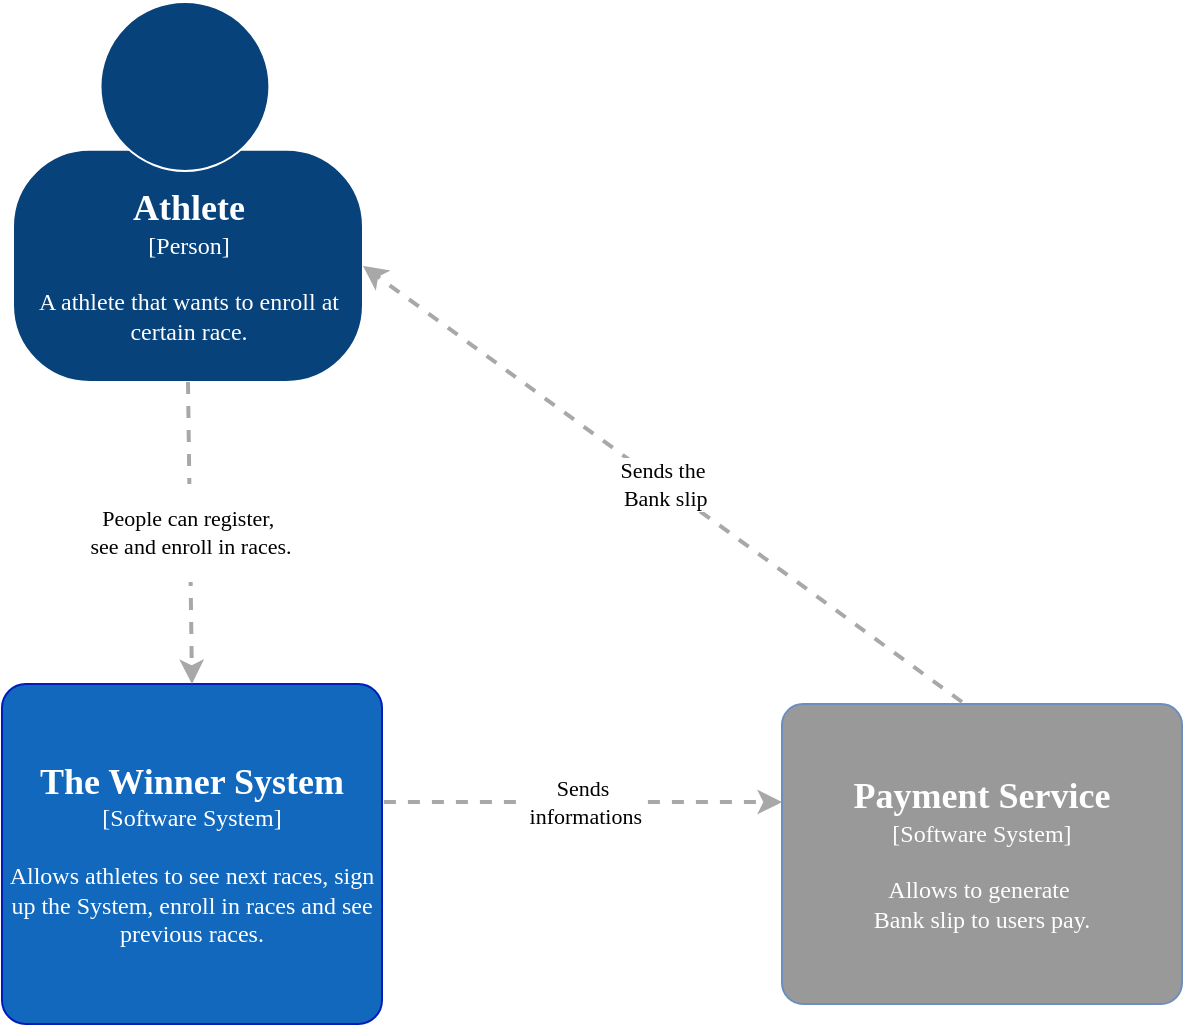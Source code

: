 <mxfile version="11.0.1" type="device"><diagram id="_-Ekg7XP_iClkIV3hk10" name="1 - System Context"><mxGraphModel dx="2066" dy="779" grid="1" gridSize="10" guides="1" tooltips="1" connect="1" arrows="1" fold="1" page="1" pageScale="1" pageWidth="850" pageHeight="1100" math="0" shadow="0"><root><mxCell id="0"/><mxCell id="1" parent="0"/><mxCell id="wgO5FJhoNVPdvLoM0hGf-1" value="" style="group;rounded=0;labelBackgroundColor=none;fillColor=none;fontColor=#000000;align=center;html=1;fontFamily=Verdana;" vertex="1" connectable="0" parent="1"><mxGeometry x="145.5" y="130" width="175" height="190" as="geometry"/><C4Person as="c4"/></mxCell><object label="&lt;font face=&quot;Verdana&quot;&gt;&lt;span&gt;&lt;span style=&quot;font-size: 18px&quot;&gt;&lt;b&gt;Athlete&lt;/b&gt;&lt;/span&gt;&lt;br&gt;[Person]&lt;/span&gt;&lt;br&gt;&lt;/font&gt;&lt;div&gt;&lt;font face=&quot;Verdana&quot;&gt;&lt;br&gt;&lt;/font&gt;&lt;/div&gt;&lt;div&gt;&lt;font face=&quot;Verdana&quot;&gt;A athlete that wants to enroll&amp;nbsp;&lt;/font&gt;&lt;span style=&quot;font-family: &amp;#34;verdana&amp;#34;&quot;&gt;at certain race.&lt;/span&gt;&lt;/div&gt;" placeholders="1" c4Name="name" c4Type="body" c4Description="Beschreibung" id="wgO5FJhoNVPdvLoM0hGf-2"><mxCell style="rounded=1;whiteSpace=wrap;html=1;labelBackgroundColor=none;fillColor=#08427B;align=center;arcSize=33;strokeColor=#FFFFFF;fontColor=#ffffff;shadow=0;" vertex="1" parent="wgO5FJhoNVPdvLoM0hGf-1"><mxGeometry y="73.889" width="175" height="116.111" as="geometry"/><C4Person as="c4"/></mxCell></object><mxCell id="wgO5FJhoNVPdvLoM0hGf-3" value="" style="ellipse;whiteSpace=wrap;html=1;aspect=fixed;rounded=0;labelBackgroundColor=none;fillColor=#08427B;fontSize=12;align=center;strokeColor=#FFFFFF;fontColor=#ffffff;shadow=0;" vertex="1" parent="wgO5FJhoNVPdvLoM0hGf-1"><mxGeometry x="43.75" width="84.444" height="84.444" as="geometry"/><C4Person as="c4"/></mxCell><object label="&lt;font style=&quot;font-size: 18px&quot; face=&quot;Verdana&quot;&gt;&lt;b&gt;The Winner System&lt;/b&gt;&lt;/font&gt;&lt;div&gt;&lt;font face=&quot;Verdana&quot;&gt;[Software System]&lt;/font&gt;&lt;/div&gt;&lt;div&gt;&lt;font face=&quot;Verdana&quot;&gt;&lt;br&gt;&lt;/font&gt;&lt;/div&gt;&lt;font face=&quot;Verdana&quot;&gt;Allows athletes to see next races, sign up the System, enroll in races and see previous races&lt;/font&gt;&lt;span style=&quot;font-family: &amp;#34;verdana&amp;#34;&quot;&gt;.&lt;/span&gt;&lt;font face=&quot;Verdana&quot;&gt;&lt;br&gt;&lt;/font&gt;" placeholders="1" c4Name="name" c4Type="SoftwareSystem" c4Description="Beschreibung" id="wgO5FJhoNVPdvLoM0hGf-6"><mxCell style="rounded=1;whiteSpace=wrap;html=1;labelBackgroundColor=none;fillColor=#1268BD;fontColor=#ffffff;align=center;arcSize=7;strokeColor=#001DBC;" vertex="1" parent="1"><mxGeometry x="140" y="471" width="190" height="170" as="geometry"/><C4SoftwareSystem as="c4"/></mxCell></object><object label="&lt;font color=&quot;#ffffff&quot; face=&quot;Verdana&quot; size=&quot;1&quot;&gt;&lt;b style=&quot;font-size: 18px&quot;&gt;Payment Service&lt;/b&gt;&lt;/font&gt;&lt;div&gt;&lt;font color=&quot;#ffffff&quot; face=&quot;Verdana&quot;&gt;[Software System]&lt;/font&gt;&lt;/div&gt;&lt;div&gt;&lt;font color=&quot;#ffffff&quot; face=&quot;Verdana&quot;&gt;&lt;br&gt;&lt;/font&gt;&lt;/div&gt;&lt;div&gt;&lt;font color=&quot;#ffffff&quot; face=&quot;Verdana&quot;&gt;Allows to generate&amp;nbsp;&lt;/font&gt;&lt;/div&gt;&lt;font color=&quot;#ffffff&quot; face=&quot;Verdana&quot;&gt;Bank slip to users pay.&lt;br&gt;&lt;/font&gt;" placeholders="1" c4Name="name" c4Type="SoftwareSystem" c4Description="Beschreibung" id="wgO5FJhoNVPdvLoM0hGf-7"><mxCell style="rounded=1;whiteSpace=wrap;html=1;labelBackgroundColor=none;fillColor=#999999;fontColor=#000000;align=center;arcSize=7;strokeColor=#6c8ebf;fontStyle=0" vertex="1" parent="1"><mxGeometry x="530" y="481" width="200" height="150" as="geometry"/><C4SoftwareSystem as="c4"/></mxCell></object><object label="&lt;div style=&quot;text-align: left&quot;&gt;&lt;p style=&quot;text-align: center&quot;&gt;&lt;font face=&quot;Verdana&quot;&gt;People can register,&amp;nbsp;&lt;br&gt;see and enroll in races.&lt;/font&gt;&lt;/p&gt;&lt;/div&gt;" c4Type="Relationship" c4Description="Beschreibung" c4Technology="technology" id="wgO5FJhoNVPdvLoM0hGf-8"><mxCell style="edgeStyle=none;rounded=0;html=1;entryX=0.5;entryY=0;jettySize=auto;orthogonalLoop=1;strokeColor=#A8A8A8;strokeWidth=2;fontColor=#000000;jumpStyle=none;dashed=1;exitX=0.5;exitY=1;exitDx=0;exitDy=0;entryDx=0;entryDy=0;" edge="1" parent="1" source="wgO5FJhoNVPdvLoM0hGf-2" target="wgO5FJhoNVPdvLoM0hGf-6"><mxGeometry width="160" relative="1" as="geometry"><mxPoint x="-20" y="561" as="sourcePoint"/><mxPoint x="140" y="561" as="targetPoint"/></mxGeometry><C4Relationship as="c4"/></mxCell></object><object label="&lt;div style=&quot;text-align: left&quot;&gt;&lt;div style=&quot;text-align: center&quot;&gt;&lt;font face=&quot;Verdana&quot;&gt;Sends&lt;/font&gt;&lt;/div&gt;&lt;div style=&quot;text-align: center&quot;&gt;&lt;font face=&quot;Verdana&quot;&gt;&amp;nbsp;informations&lt;/font&gt;&lt;/div&gt;&lt;/div&gt;" c4Type="Relationship" c4Description="Beschreibung" c4Technology="technology" id="wgO5FJhoNVPdvLoM0hGf-9"><mxCell style="edgeStyle=none;rounded=0;html=1;entryX=0;entryY=0.327;jettySize=auto;orthogonalLoop=1;strokeColor=#A8A8A8;strokeWidth=2;fontColor=#000000;jumpStyle=none;dashed=1;exitX=1.005;exitY=0.347;exitDx=0;exitDy=0;entryDx=0;entryDy=0;entryPerimeter=0;exitPerimeter=0;" edge="1" parent="1" source="wgO5FJhoNVPdvLoM0hGf-6" target="wgO5FJhoNVPdvLoM0hGf-7"><mxGeometry width="160" relative="1" as="geometry"><mxPoint x="123" y="550.5" as="sourcePoint"/><mxPoint x="283" y="550.5" as="targetPoint"/></mxGeometry><C4Relationship as="c4"/></mxCell></object><object label="&lt;div style=&quot;text-align: left&quot;&gt;&lt;div style=&quot;text-align: center&quot;&gt;&lt;font face=&quot;Verdana&quot;&gt;Sends the&lt;/font&gt;&lt;/div&gt;&lt;div style=&quot;text-align: center&quot;&gt;&lt;font face=&quot;Verdana&quot;&gt;&amp;nbsp;Bank slip&lt;/font&gt;&lt;/div&gt;&lt;/div&gt;" c4Type="Relationship" c4Description="Beschreibung" c4Technology="technology" id="wgO5FJhoNVPdvLoM0hGf-10"><mxCell style="edgeStyle=none;rounded=0;html=1;entryX=1;entryY=0.5;jettySize=auto;orthogonalLoop=1;strokeColor=#A8A8A8;strokeWidth=2;fontColor=#000000;jumpStyle=none;dashed=1;entryDx=0;entryDy=0;" edge="1" parent="1" target="wgO5FJhoNVPdvLoM0hGf-2"><mxGeometry width="160" relative="1" as="geometry"><mxPoint x="620" y="480" as="sourcePoint"/><mxPoint x="540" y="566" as="targetPoint"/></mxGeometry><C4Relationship as="c4"/></mxCell></object></root></mxGraphModel></diagram><diagram id="HxGdoCXo6wrOsIMlpLBI" name="2 - Container Diagram"><mxGraphModel dx="1186" dy="749" grid="1" gridSize="10" guides="1" tooltips="1" connect="1" arrows="1" fold="1" page="1" pageScale="1" pageWidth="850" pageHeight="1100" math="0" shadow="0"><root><mxCell id="93VeUzuiytVKtpwv_w4b-0"/><mxCell id="93VeUzuiytVKtpwv_w4b-1" parent="93VeUzuiytVKtpwv_w4b-0"/><mxCell id="vTeoPodxEQFVl2NRIGu_-8" value="" style="rounded=0;whiteSpace=wrap;html=1;shadow=0;strokeColor=#999999;fillColor=none;fontFamily=Verdana;dashed=1;strokeWidth=2;" vertex="1" parent="93VeUzuiytVKtpwv_w4b-1"><mxGeometry x="70" y="360" width="680" height="444" as="geometry"/></mxCell><mxCell id="vTeoPodxEQFVl2NRIGu_-0" value="" style="group;rounded=0;labelBackgroundColor=none;fillColor=none;fontColor=#000000;align=center;html=1;fontFamily=Verdana;" vertex="1" connectable="0" parent="93VeUzuiytVKtpwv_w4b-1"><mxGeometry x="322.5" y="9" width="175" height="190" as="geometry"/><C4Person as="c4"/></mxCell><object label="&lt;font face=&quot;Verdana&quot;&gt;&lt;span&gt;&lt;span style=&quot;font-size: 18px&quot;&gt;&lt;b&gt;Athlete&lt;/b&gt;&lt;/span&gt;&lt;br&gt;[Person]&lt;/span&gt;&lt;br&gt;&lt;/font&gt;&lt;div&gt;&lt;font face=&quot;Verdana&quot;&gt;&lt;br&gt;&lt;/font&gt;&lt;/div&gt;&lt;div&gt;&lt;font face=&quot;Verdana&quot;&gt;A athlete that wants to enroll&amp;nbsp;&lt;/font&gt;&lt;span style=&quot;font-family: &amp;#34;verdana&amp;#34;&quot;&gt;at certain race.&lt;/span&gt;&lt;/div&gt;" placeholders="1" c4Name="name" c4Type="body" c4Description="Beschreibung" id="vTeoPodxEQFVl2NRIGu_-1"><mxCell style="rounded=1;whiteSpace=wrap;html=1;labelBackgroundColor=none;fillColor=#08427B;align=center;arcSize=33;strokeColor=#FFFFFF;fontColor=#ffffff;shadow=0;" vertex="1" parent="vTeoPodxEQFVl2NRIGu_-0"><mxGeometry y="73.889" width="175" height="116.111" as="geometry"/><C4Person as="c4"/></mxCell></object><mxCell id="vTeoPodxEQFVl2NRIGu_-2" value="" style="ellipse;whiteSpace=wrap;html=1;aspect=fixed;rounded=0;labelBackgroundColor=none;fillColor=#08427B;fontSize=12;align=center;strokeColor=#FFFFFF;fontColor=#ffffff;shadow=0;" vertex="1" parent="vTeoPodxEQFVl2NRIGu_-0"><mxGeometry x="43.75" width="84.444" height="84.444" as="geometry"/><C4Person as="c4"/></mxCell><object label="&lt;font style=&quot;font-size: 18px&quot; face=&quot;Verdana&quot;&gt;&lt;b&gt;Winapi&lt;/b&gt;&lt;/font&gt;&lt;div&gt;&lt;font face=&quot;Verdana&quot;&gt;[Container: ASP.NET Core Web API]&lt;/font&gt;&lt;/div&gt;&lt;div&gt;&lt;font face=&quot;Verdana&quot;&gt;&lt;br&gt;&lt;/font&gt;&lt;/div&gt;&lt;font face=&quot;Verdana&quot;&gt;It allows doing CRUD operations into Database.&lt;br&gt;&lt;/font&gt;" placeholders="1" c4Name="name" c4Type="SoftwareSystem" c4Description="Beschreibung" id="vTeoPodxEQFVl2NRIGu_-3"><mxCell style="rounded=1;whiteSpace=wrap;html=1;labelBackgroundColor=none;fillColor=#1268BD;fontColor=#ffffff;align=center;arcSize=7;strokeColor=#001DBC;" vertex="1" parent="93VeUzuiytVKtpwv_w4b-1"><mxGeometry x="110" y="600" width="180" height="150" as="geometry"/><C4SoftwareSystem as="c4"/></mxCell></object><object label="&lt;font color=&quot;#ffffff&quot; face=&quot;Verdana&quot; size=&quot;1&quot;&gt;&lt;b style=&quot;font-size: 18px&quot;&gt;Payment Service&lt;/b&gt;&lt;/font&gt;&lt;div&gt;&lt;font color=&quot;#ffffff&quot; face=&quot;Verdana&quot;&gt;[Software System]&lt;/font&gt;&lt;/div&gt;&lt;div&gt;&lt;font color=&quot;#ffffff&quot; face=&quot;Verdana&quot;&gt;&lt;br&gt;&lt;/font&gt;&lt;/div&gt;&lt;div&gt;&lt;font color=&quot;#ffffff&quot; face=&quot;Verdana&quot;&gt;Allows to generate&amp;nbsp;&lt;/font&gt;&lt;/div&gt;&lt;font color=&quot;#ffffff&quot; face=&quot;Verdana&quot;&gt;Bank slip to users pay.&lt;br&gt;&lt;/font&gt;" placeholders="1" c4Name="name" c4Type="SoftwareSystem" c4Description="Beschreibung" id="vTeoPodxEQFVl2NRIGu_-4"><mxCell style="rounded=1;whiteSpace=wrap;html=1;labelBackgroundColor=none;fillColor=#999999;fontColor=#000000;align=center;arcSize=7;strokeColor=#6c8ebf;fontStyle=0" vertex="1" parent="93VeUzuiytVKtpwv_w4b-1"><mxGeometry x="1000" y="390" width="200" height="150" as="geometry"/><C4SoftwareSystem as="c4"/></mxCell></object><object label="&lt;div style=&quot;text-align: left&quot;&gt;&lt;p style=&quot;text-align: center&quot;&gt;&lt;font face=&quot;Verdana&quot;&gt;People can register,&amp;nbsp;&lt;br&gt;see and enroll in races.&lt;/font&gt;&lt;/p&gt;&lt;/div&gt;" c4Type="Relationship" c4Description="Beschreibung" c4Technology="technology" id="vTeoPodxEQFVl2NRIGu_-5"><mxCell style="edgeStyle=none;rounded=0;html=1;jettySize=auto;orthogonalLoop=1;strokeColor=#A8A8A8;strokeWidth=2;fontColor=#000000;jumpStyle=none;dashed=1;exitX=0.5;exitY=1;exitDx=0;exitDy=0;entryX=0.5;entryY=0;entryDx=0;entryDy=0;" edge="1" parent="93VeUzuiytVKtpwv_w4b-1" source="vTeoPodxEQFVl2NRIGu_-1" target="dthwy9ivSVRzKdQeDeHX-2"><mxGeometry width="160" relative="1" as="geometry"><mxPoint x="-14.5" y="461" as="sourcePoint"/><mxPoint x="239" y="410" as="targetPoint"/></mxGeometry><C4Relationship as="c4"/></mxCell></object><object label="&lt;div style=&quot;text-align: left&quot;&gt;&lt;div style=&quot;text-align: center&quot;&gt;&lt;font face=&quot;Verdana&quot;&gt;Sends&lt;/font&gt;&lt;/div&gt;&lt;div style=&quot;text-align: center&quot;&gt;&lt;font face=&quot;Verdana&quot;&gt;&amp;nbsp;informations&lt;/font&gt;&lt;/div&gt;&lt;/div&gt;" c4Type="Relationship" c4Description="Beschreibung" c4Technology="technology" id="vTeoPodxEQFVl2NRIGu_-6"><mxCell style="edgeStyle=none;rounded=0;html=1;entryX=0;entryY=0.5;jettySize=auto;orthogonalLoop=1;strokeColor=#A8A8A8;strokeWidth=2;fontColor=#000000;jumpStyle=none;dashed=1;entryDx=0;entryDy=0;exitX=1;exitY=0.5;exitDx=0;exitDy=0;" edge="1" parent="93VeUzuiytVKtpwv_w4b-1" source="dthwy9ivSVRzKdQeDeHX-3" target="vTeoPodxEQFVl2NRIGu_-4"><mxGeometry width="160" relative="1" as="geometry"><mxPoint x="128.5" y="450.5" as="sourcePoint"/><mxPoint x="288.5" y="450.5" as="targetPoint"/></mxGeometry><C4Relationship as="c4"/></mxCell></object><object label="&lt;div style=&quot;text-align: left&quot;&gt;&lt;div style=&quot;text-align: center&quot;&gt;&lt;font face=&quot;Verdana&quot;&gt;Sends the&lt;/font&gt;&lt;/div&gt;&lt;div style=&quot;text-align: center&quot;&gt;&lt;font face=&quot;Verdana&quot;&gt;&amp;nbsp;Bank slip&lt;/font&gt;&lt;/div&gt;&lt;/div&gt;" c4Type="Relationship" c4Description="Beschreibung" c4Technology="technology" id="vTeoPodxEQFVl2NRIGu_-7"><mxCell style="edgeStyle=none;rounded=0;html=1;entryX=1;entryY=0.5;jettySize=auto;orthogonalLoop=1;strokeColor=#A8A8A8;strokeWidth=2;fontColor=#000000;jumpStyle=none;dashed=1;entryDx=0;entryDy=0;exitX=0.25;exitY=0;exitDx=0;exitDy=0;" edge="1" parent="93VeUzuiytVKtpwv_w4b-1" target="vTeoPodxEQFVl2NRIGu_-1" source="vTeoPodxEQFVl2NRIGu_-4"><mxGeometry width="160" relative="1" as="geometry"><mxPoint x="625.5" y="380" as="sourcePoint"/><mxPoint x="545.5" y="466" as="targetPoint"/></mxGeometry><C4Relationship as="c4"/></mxCell></object><object label="&lt;span&gt;&lt;font color=&quot;#ffffff&quot; face=&quot;Verdana&quot; size=&quot;1&quot;&gt;&lt;b style=&quot;font-size: 18px&quot;&gt;Database&lt;/b&gt;&lt;/font&gt;&lt;/span&gt;&lt;div&gt;&lt;font color=&quot;#ffffff&quot; face=&quot;Verdana&quot;&gt;[Container:&amp;nbsp;MongoDB]&lt;/font&gt;&lt;/div&gt;&lt;div&gt;&lt;font color=&quot;#ffffff&quot; face=&quot;Verdana&quot;&gt;&lt;br&gt;&lt;/font&gt;&lt;/div&gt;&lt;div&gt;&lt;br&gt;&lt;/div&gt;&lt;div&gt;&lt;font color=&quot;#ffffff&quot; face=&quot;Verdana&quot;&gt;Stores user registration data, hashed authentication credentials, access logs, etc.&lt;/font&gt;&lt;/div&gt;" placeholders="1" c4Type="Database" c4Technology="technology" c4Description="Beschreibung" id="dthwy9ivSVRzKdQeDeHX-0"><mxCell style="shape=cylinder;whiteSpace=wrap;html=1;boundedLbl=1;rounded=0;labelBackgroundColor=none;fillColor=#1268BD;fontSize=12;fontColor=#000000;align=center;strokeColor=#FFFFFF;shadow=0;" vertex="1" parent="93VeUzuiytVKtpwv_w4b-1"><mxGeometry x="500" y="575" width="210" height="200" as="geometry"/><C4Database as="c4"/></mxCell></object><object label="&lt;div style=&quot;text-align: left&quot;&gt;&lt;div style=&quot;text-align: center&quot;&gt;&lt;font face=&quot;Verdana&quot;&gt;Reads from&lt;/font&gt;&lt;/div&gt;&lt;div style=&quot;text-align: center&quot;&gt;&lt;font face=&quot;Verdana&quot;&gt;and Writes&amp;nbsp;&lt;/font&gt;&lt;span style=&quot;font-family: &amp;#34;verdana&amp;#34;&quot;&gt;to&lt;/span&gt;&lt;/div&gt;&lt;/div&gt;" c4Type="Relationship" c4Description="Beschreibung" c4Technology="technology" id="dthwy9ivSVRzKdQeDeHX-1"><mxCell style="edgeStyle=none;rounded=0;html=1;jettySize=auto;orthogonalLoop=1;strokeColor=#A8A8A8;strokeWidth=2;fontColor=#000000;jumpStyle=none;dashed=1;exitX=1;exitY=0.5;exitDx=0;exitDy=0;entryX=0;entryY=0.5;entryDx=0;entryDy=0;" edge="1" parent="93VeUzuiytVKtpwv_w4b-1" source="vTeoPodxEQFVl2NRIGu_-3" target="dthwy9ivSVRzKdQeDeHX-0"><mxGeometry width="160" relative="1" as="geometry"><mxPoint x="320" y="715.789" as="sourcePoint"/><mxPoint x="570" y="654" as="targetPoint"/></mxGeometry><C4Relationship as="c4"/></mxCell></object><object label="&lt;font style=&quot;font-size: 18px&quot; face=&quot;Verdana&quot;&gt;&lt;b&gt;Winux&lt;/b&gt;&lt;/font&gt;&lt;div&gt;&lt;font face=&quot;Verdana&quot;&gt;[Container: ASP.NET Core MVC]&lt;/font&gt;&lt;/div&gt;&lt;div&gt;&lt;font face=&quot;Verdana&quot;&gt;&lt;br&gt;&lt;/font&gt;&lt;/div&gt;&lt;font face=&quot;Verdana&quot;&gt;&lt;br&gt;&lt;/font&gt;" placeholders="1" c4Name="name" c4Type="SoftwareSystem" c4Description="Beschreibung" id="dthwy9ivSVRzKdQeDeHX-2"><mxCell style="rounded=1;whiteSpace=wrap;html=1;labelBackgroundColor=none;fillColor=#1268BD;fontColor=#ffffff;align=center;arcSize=7;strokeColor=#001DBC;" vertex="1" parent="93VeUzuiytVKtpwv_w4b-1"><mxGeometry x="110" y="390" width="180" height="150" as="geometry"/><C4SoftwareSystem as="c4"/></mxCell></object><object label="&lt;font style=&quot;font-size: 18px&quot; face=&quot;Verdana&quot;&gt;&lt;b&gt;Winpay&lt;/b&gt;&lt;/font&gt;&lt;div&gt;&lt;font face=&quot;Verdana&quot;&gt;[Container: ASP.NET Core Web API]&lt;/font&gt;&lt;/div&gt;&lt;div&gt;&lt;font face=&quot;Verdana&quot;&gt;&lt;br&gt;&lt;/font&gt;&lt;/div&gt;&lt;font face=&quot;Verdana&quot;&gt;It allows doing CRUD operations into Database.&lt;br&gt;&lt;/font&gt;" placeholders="1" c4Name="name" c4Type="SoftwareSystem" c4Description="Beschreibung" id="dthwy9ivSVRzKdQeDeHX-3"><mxCell style="rounded=1;whiteSpace=wrap;html=1;labelBackgroundColor=none;fillColor=#1268BD;fontColor=#ffffff;align=center;arcSize=7;strokeColor=#001DBC;" vertex="1" parent="93VeUzuiytVKtpwv_w4b-1"><mxGeometry x="515" y="390" width="180" height="150" as="geometry"/><C4SoftwareSystem as="c4"/></mxCell></object></root></mxGraphModel></diagram></mxfile>